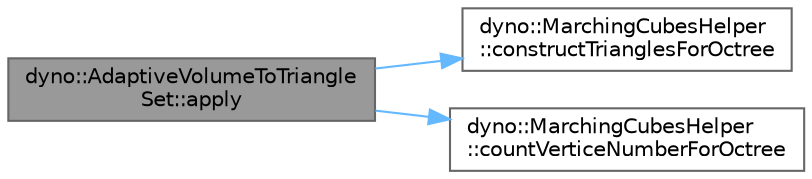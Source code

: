 digraph "dyno::AdaptiveVolumeToTriangleSet::apply"
{
 // LATEX_PDF_SIZE
  bgcolor="transparent";
  edge [fontname=Helvetica,fontsize=10,labelfontname=Helvetica,labelfontsize=10];
  node [fontname=Helvetica,fontsize=10,shape=box,height=0.2,width=0.4];
  rankdir="LR";
  Node1 [id="Node000001",label="dyno::AdaptiveVolumeToTriangle\lSet::apply",height=0.2,width=0.4,color="gray40", fillcolor="grey60", style="filled", fontcolor="black",tooltip=" "];
  Node1 -> Node2 [id="edge1_Node000001_Node000002",color="steelblue1",style="solid",tooltip=" "];
  Node2 [id="Node000002",label="dyno::MarchingCubesHelper\l::constructTrianglesForOctree",height=0.2,width=0.4,color="grey40", fillcolor="white", style="filled",URL="$classdyno_1_1_marching_cubes_helper.html#a82ab1eeab52cb3f6d920b9d5a2b42fcb",tooltip=" "];
  Node1 -> Node3 [id="edge2_Node000001_Node000003",color="steelblue1",style="solid",tooltip=" "];
  Node3 [id="Node000003",label="dyno::MarchingCubesHelper\l::countVerticeNumberForOctree",height=0.2,width=0.4,color="grey40", fillcolor="white", style="filled",URL="$classdyno_1_1_marching_cubes_helper.html#a5e5212c3407e80ce03bc140844296739",tooltip=" "];
}
